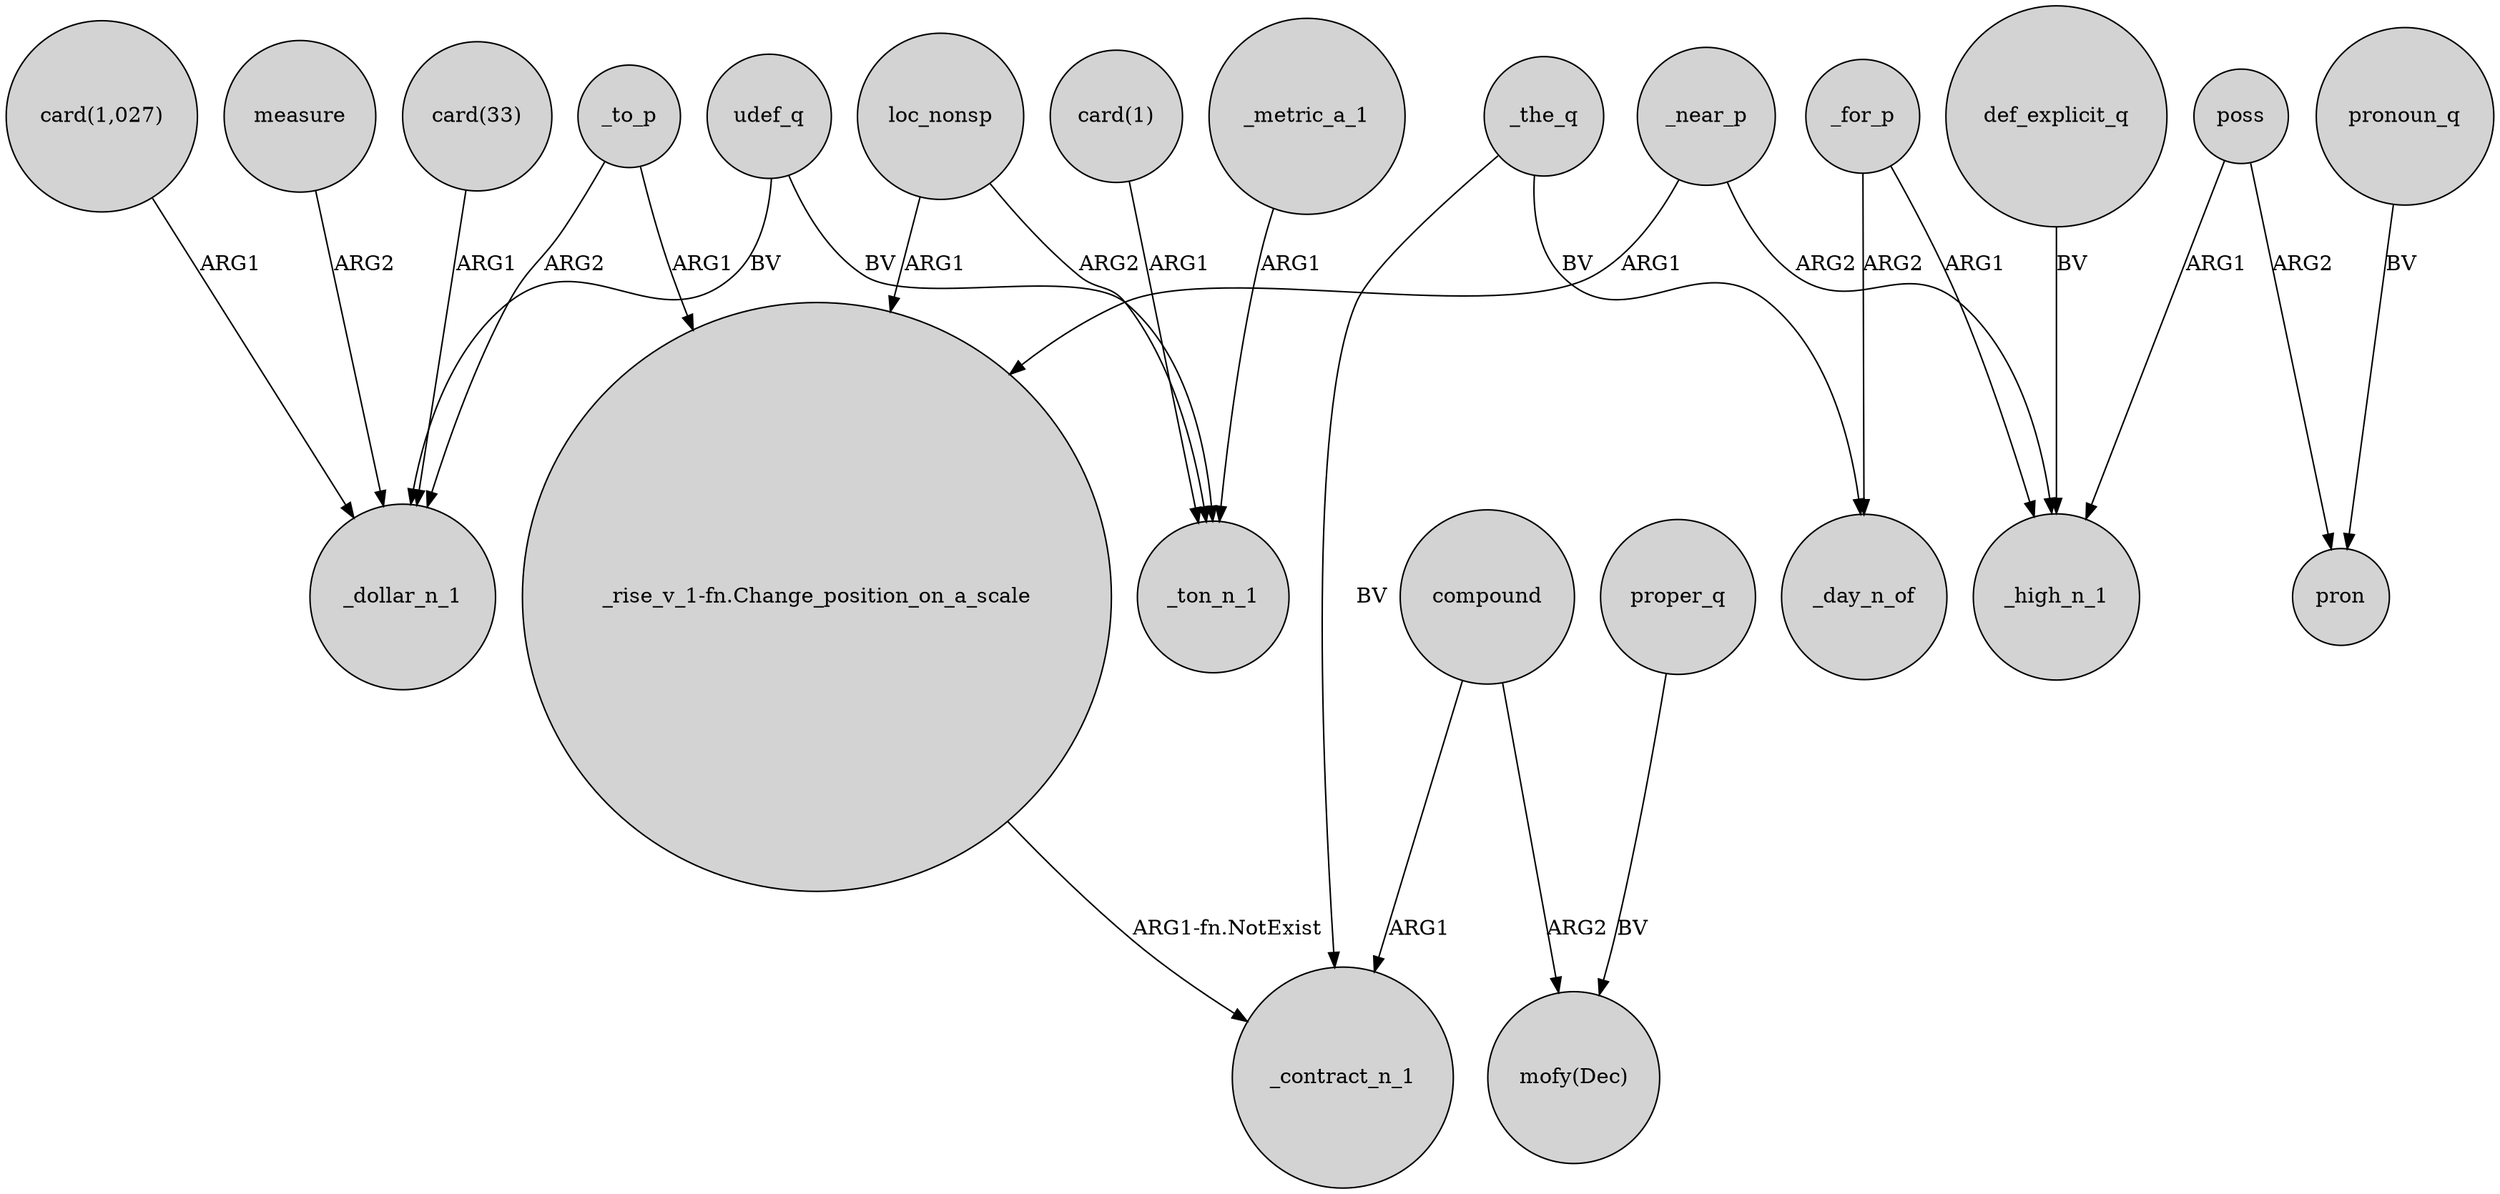 digraph {
	node [shape=circle style=filled]
	_to_p -> _dollar_n_1 [label=ARG2]
	poss -> _high_n_1 [label=ARG1]
	loc_nonsp -> _ton_n_1 [label=ARG2]
	_near_p -> _high_n_1 [label=ARG2]
	poss -> pron [label=ARG2]
	proper_q -> "mofy(Dec)" [label=BV]
	"card(33)" -> _dollar_n_1 [label=ARG1]
	def_explicit_q -> _high_n_1 [label=BV]
	"card(1)" -> _ton_n_1 [label=ARG1]
	compound -> _contract_n_1 [label=ARG1]
	"card(1,027)" -> _dollar_n_1 [label=ARG1]
	_the_q -> _day_n_of [label=BV]
	pronoun_q -> pron [label=BV]
	_for_p -> _high_n_1 [label=ARG1]
	_the_q -> _contract_n_1 [label=BV]
	_for_p -> _day_n_of [label=ARG2]
	compound -> "mofy(Dec)" [label=ARG2]
	"_rise_v_1-fn.Change_position_on_a_scale" -> _contract_n_1 [label="ARG1-fn.NotExist"]
	measure -> _dollar_n_1 [label=ARG2]
	loc_nonsp -> "_rise_v_1-fn.Change_position_on_a_scale" [label=ARG1]
	_metric_a_1 -> _ton_n_1 [label=ARG1]
	_near_p -> "_rise_v_1-fn.Change_position_on_a_scale" [label=ARG1]
	_to_p -> "_rise_v_1-fn.Change_position_on_a_scale" [label=ARG1]
	udef_q -> _ton_n_1 [label=BV]
	udef_q -> _dollar_n_1 [label=BV]
}
